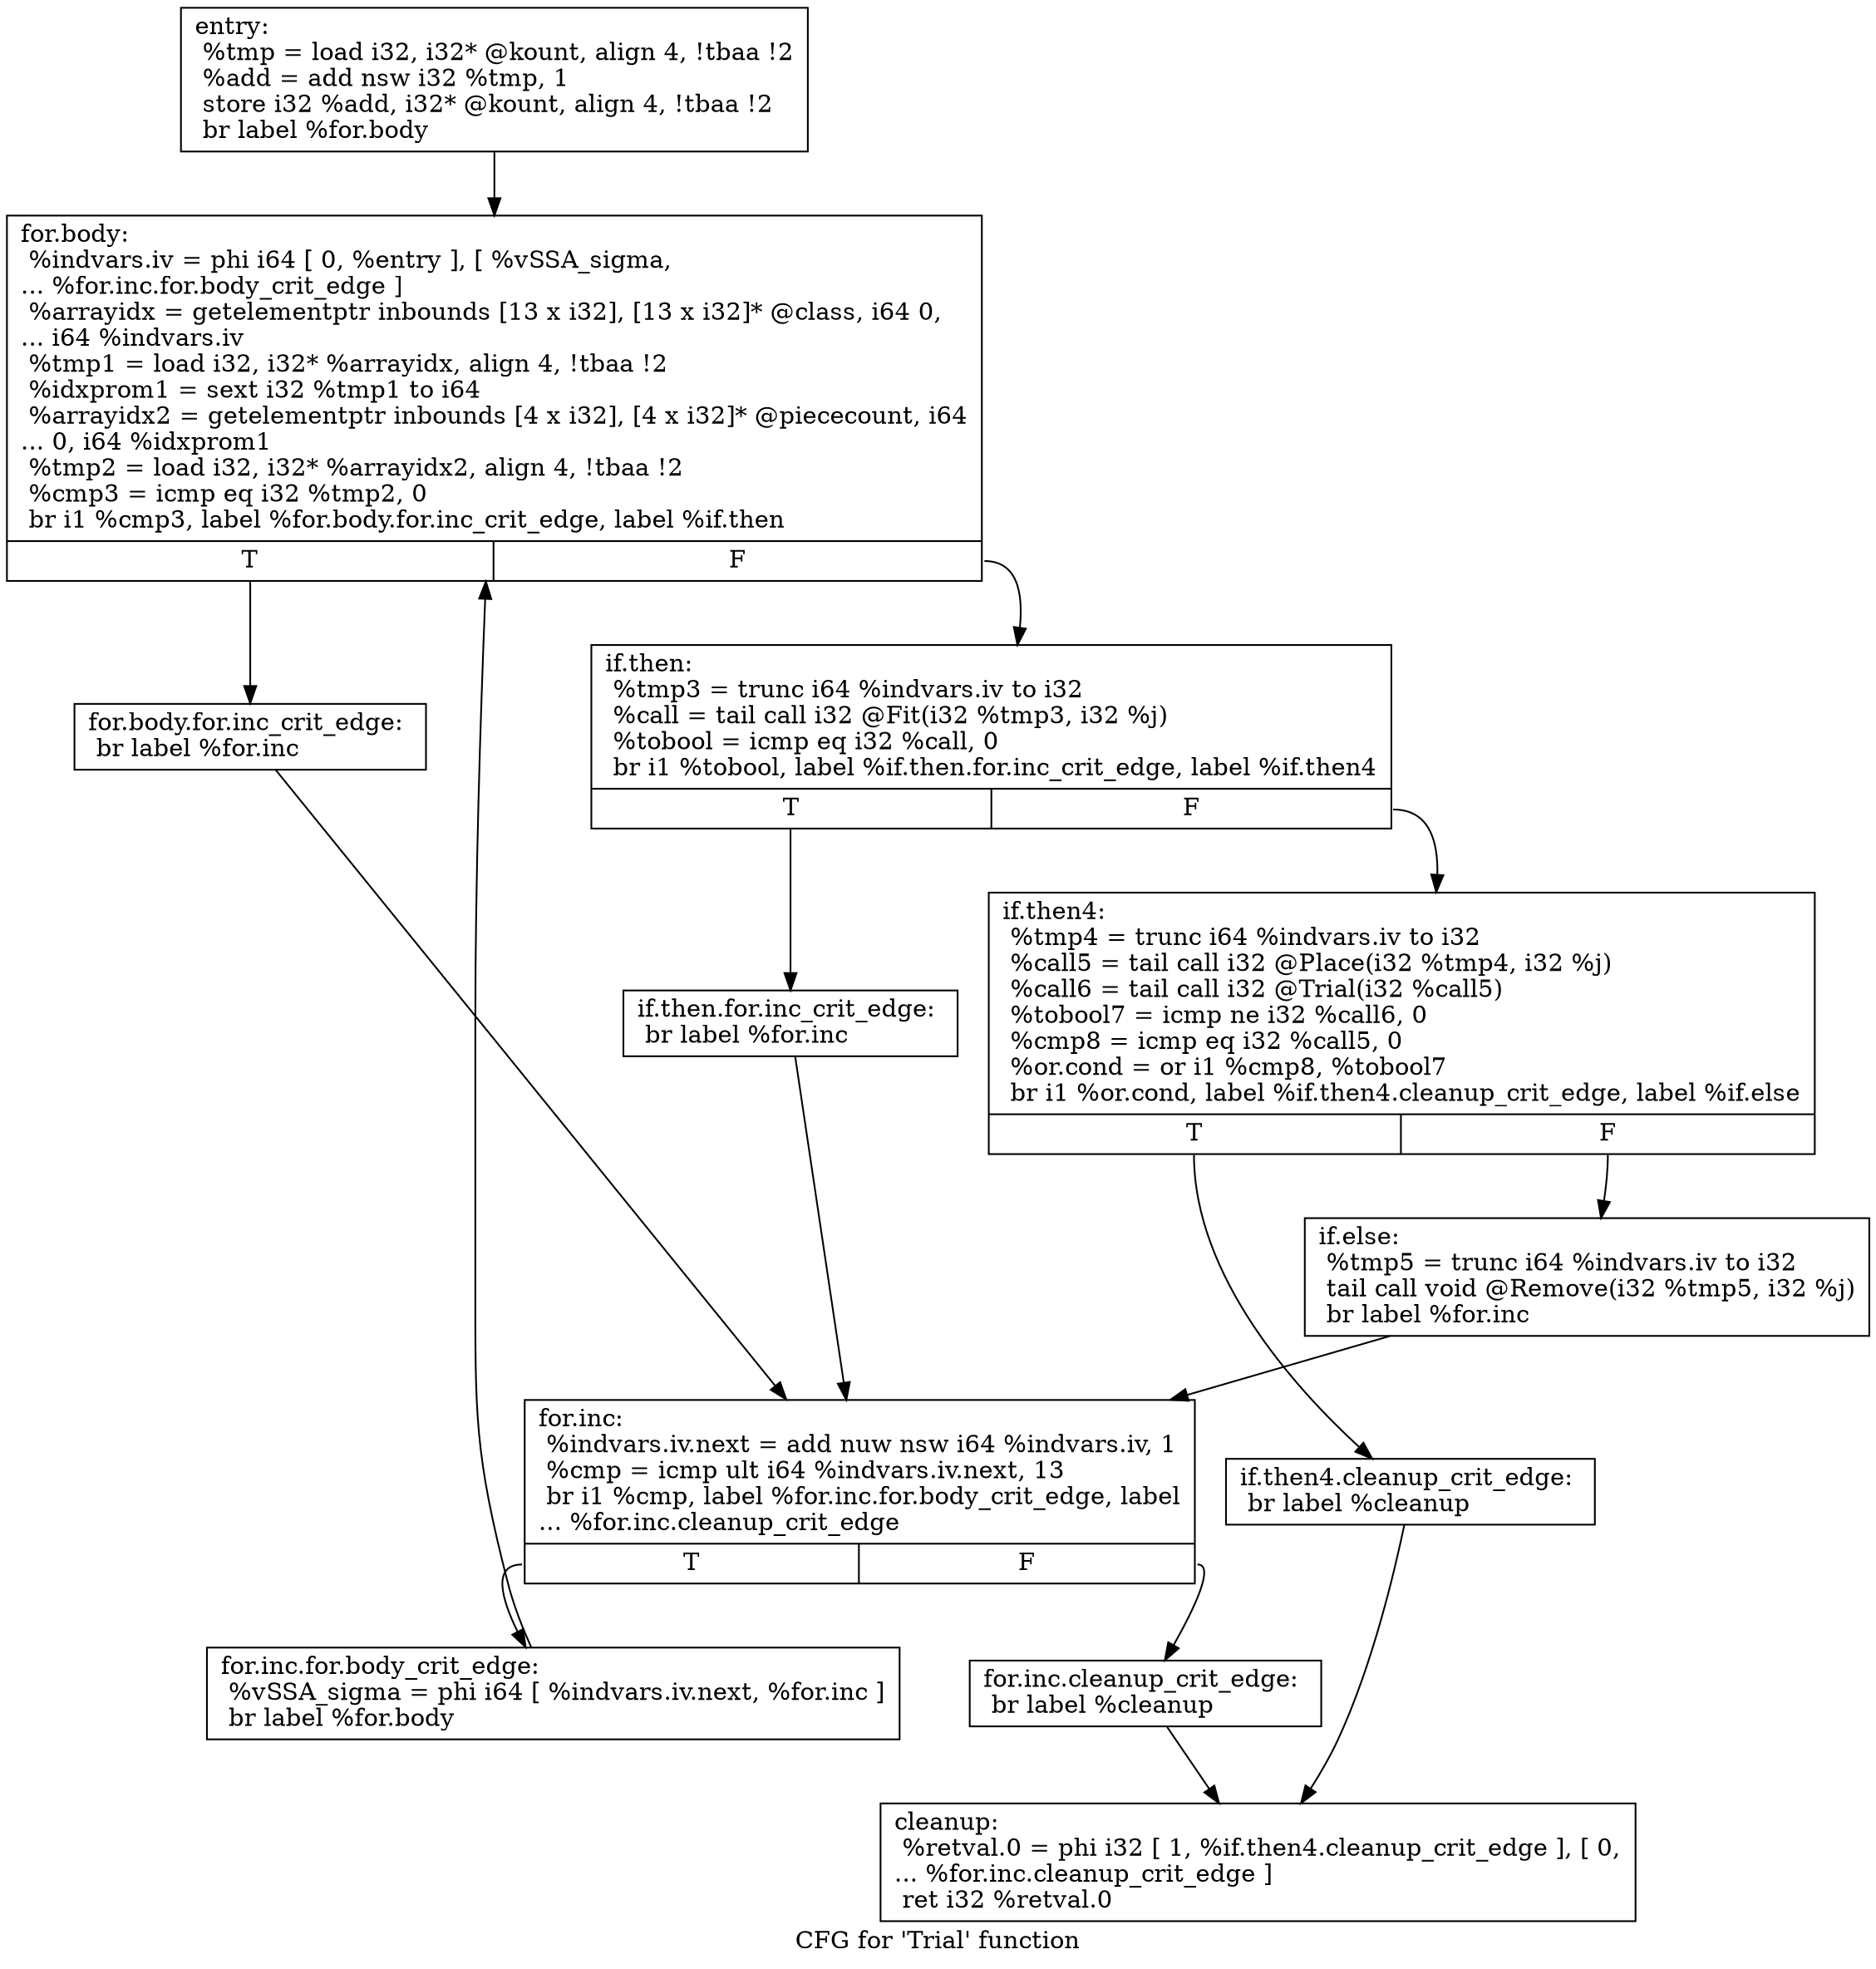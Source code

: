 digraph "CFG for 'Trial' function" {
	label="CFG for 'Trial' function";

	Node0x88c6560 [shape=record,label="{entry:\l  %tmp = load i32, i32* @kount, align 4, !tbaa !2\l  %add = add nsw i32 %tmp, 1\l  store i32 %add, i32* @kount, align 4, !tbaa !2\l  br label %for.body\l}"];
	Node0x88c6560 -> Node0x88c6ec0;
	Node0x88c6ec0 [shape=record,label="{for.body:                                         \l  %indvars.iv = phi i64 [ 0, %entry ], [ %vSSA_sigma,\l... %for.inc.for.body_crit_edge ]\l  %arrayidx = getelementptr inbounds [13 x i32], [13 x i32]* @class, i64 0,\l... i64 %indvars.iv\l  %tmp1 = load i32, i32* %arrayidx, align 4, !tbaa !2\l  %idxprom1 = sext i32 %tmp1 to i64\l  %arrayidx2 = getelementptr inbounds [4 x i32], [4 x i32]* @piececount, i64\l... 0, i64 %idxprom1\l  %tmp2 = load i32, i32* %arrayidx2, align 4, !tbaa !2\l  %cmp3 = icmp eq i32 %tmp2, 0\l  br i1 %cmp3, label %for.body.for.inc_crit_edge, label %if.then\l|{<s0>T|<s1>F}}"];
	Node0x88c6ec0:s0 -> Node0x88c6f10;
	Node0x88c6ec0:s1 -> Node0x88c6f60;
	Node0x88c6f10 [shape=record,label="{for.body.for.inc_crit_edge:                       \l  br label %for.inc\l}"];
	Node0x88c6f10 -> Node0x88c70f0;
	Node0x88c6f60 [shape=record,label="{if.then:                                          \l  %tmp3 = trunc i64 %indvars.iv to i32\l  %call = tail call i32 @Fit(i32 %tmp3, i32 %j)\l  %tobool = icmp eq i32 %call, 0\l  br i1 %tobool, label %if.then.for.inc_crit_edge, label %if.then4\l|{<s0>T|<s1>F}}"];
	Node0x88c6f60:s0 -> Node0x88c6fb0;
	Node0x88c6f60:s1 -> Node0x88c7000;
	Node0x88c6fb0 [shape=record,label="{if.then.for.inc_crit_edge:                        \l  br label %for.inc\l}"];
	Node0x88c6fb0 -> Node0x88c70f0;
	Node0x88c7000 [shape=record,label="{if.then4:                                         \l  %tmp4 = trunc i64 %indvars.iv to i32\l  %call5 = tail call i32 @Place(i32 %tmp4, i32 %j)\l  %call6 = tail call i32 @Trial(i32 %call5)\l  %tobool7 = icmp ne i32 %call6, 0\l  %cmp8 = icmp eq i32 %call5, 0\l  %or.cond = or i1 %cmp8, %tobool7\l  br i1 %or.cond, label %if.then4.cleanup_crit_edge, label %if.else\l|{<s0>T|<s1>F}}"];
	Node0x88c7000:s0 -> Node0x88c7050;
	Node0x88c7000:s1 -> Node0x88c70a0;
	Node0x88c7050 [shape=record,label="{if.then4.cleanup_crit_edge:                       \l  br label %cleanup\l}"];
	Node0x88c7050 -> Node0x88c71e0;
	Node0x88c70a0 [shape=record,label="{if.else:                                          \l  %tmp5 = trunc i64 %indvars.iv to i32\l  tail call void @Remove(i32 %tmp5, i32 %j)\l  br label %for.inc\l}"];
	Node0x88c70a0 -> Node0x88c70f0;
	Node0x88c70f0 [shape=record,label="{for.inc:                                          \l  %indvars.iv.next = add nuw nsw i64 %indvars.iv, 1\l  %cmp = icmp ult i64 %indvars.iv.next, 13\l  br i1 %cmp, label %for.inc.for.body_crit_edge, label\l... %for.inc.cleanup_crit_edge\l|{<s0>T|<s1>F}}"];
	Node0x88c70f0:s0 -> Node0x88c7190;
	Node0x88c70f0:s1 -> Node0x88c7140;
	Node0x88c7140 [shape=record,label="{for.inc.cleanup_crit_edge:                        \l  br label %cleanup\l}"];
	Node0x88c7140 -> Node0x88c71e0;
	Node0x88c7190 [shape=record,label="{for.inc.for.body_crit_edge:                       \l  %vSSA_sigma = phi i64 [ %indvars.iv.next, %for.inc ]\l  br label %for.body\l}"];
	Node0x88c7190 -> Node0x88c6ec0;
	Node0x88c71e0 [shape=record,label="{cleanup:                                          \l  %retval.0 = phi i32 [ 1, %if.then4.cleanup_crit_edge ], [ 0,\l... %for.inc.cleanup_crit_edge ]\l  ret i32 %retval.0\l}"];
}
